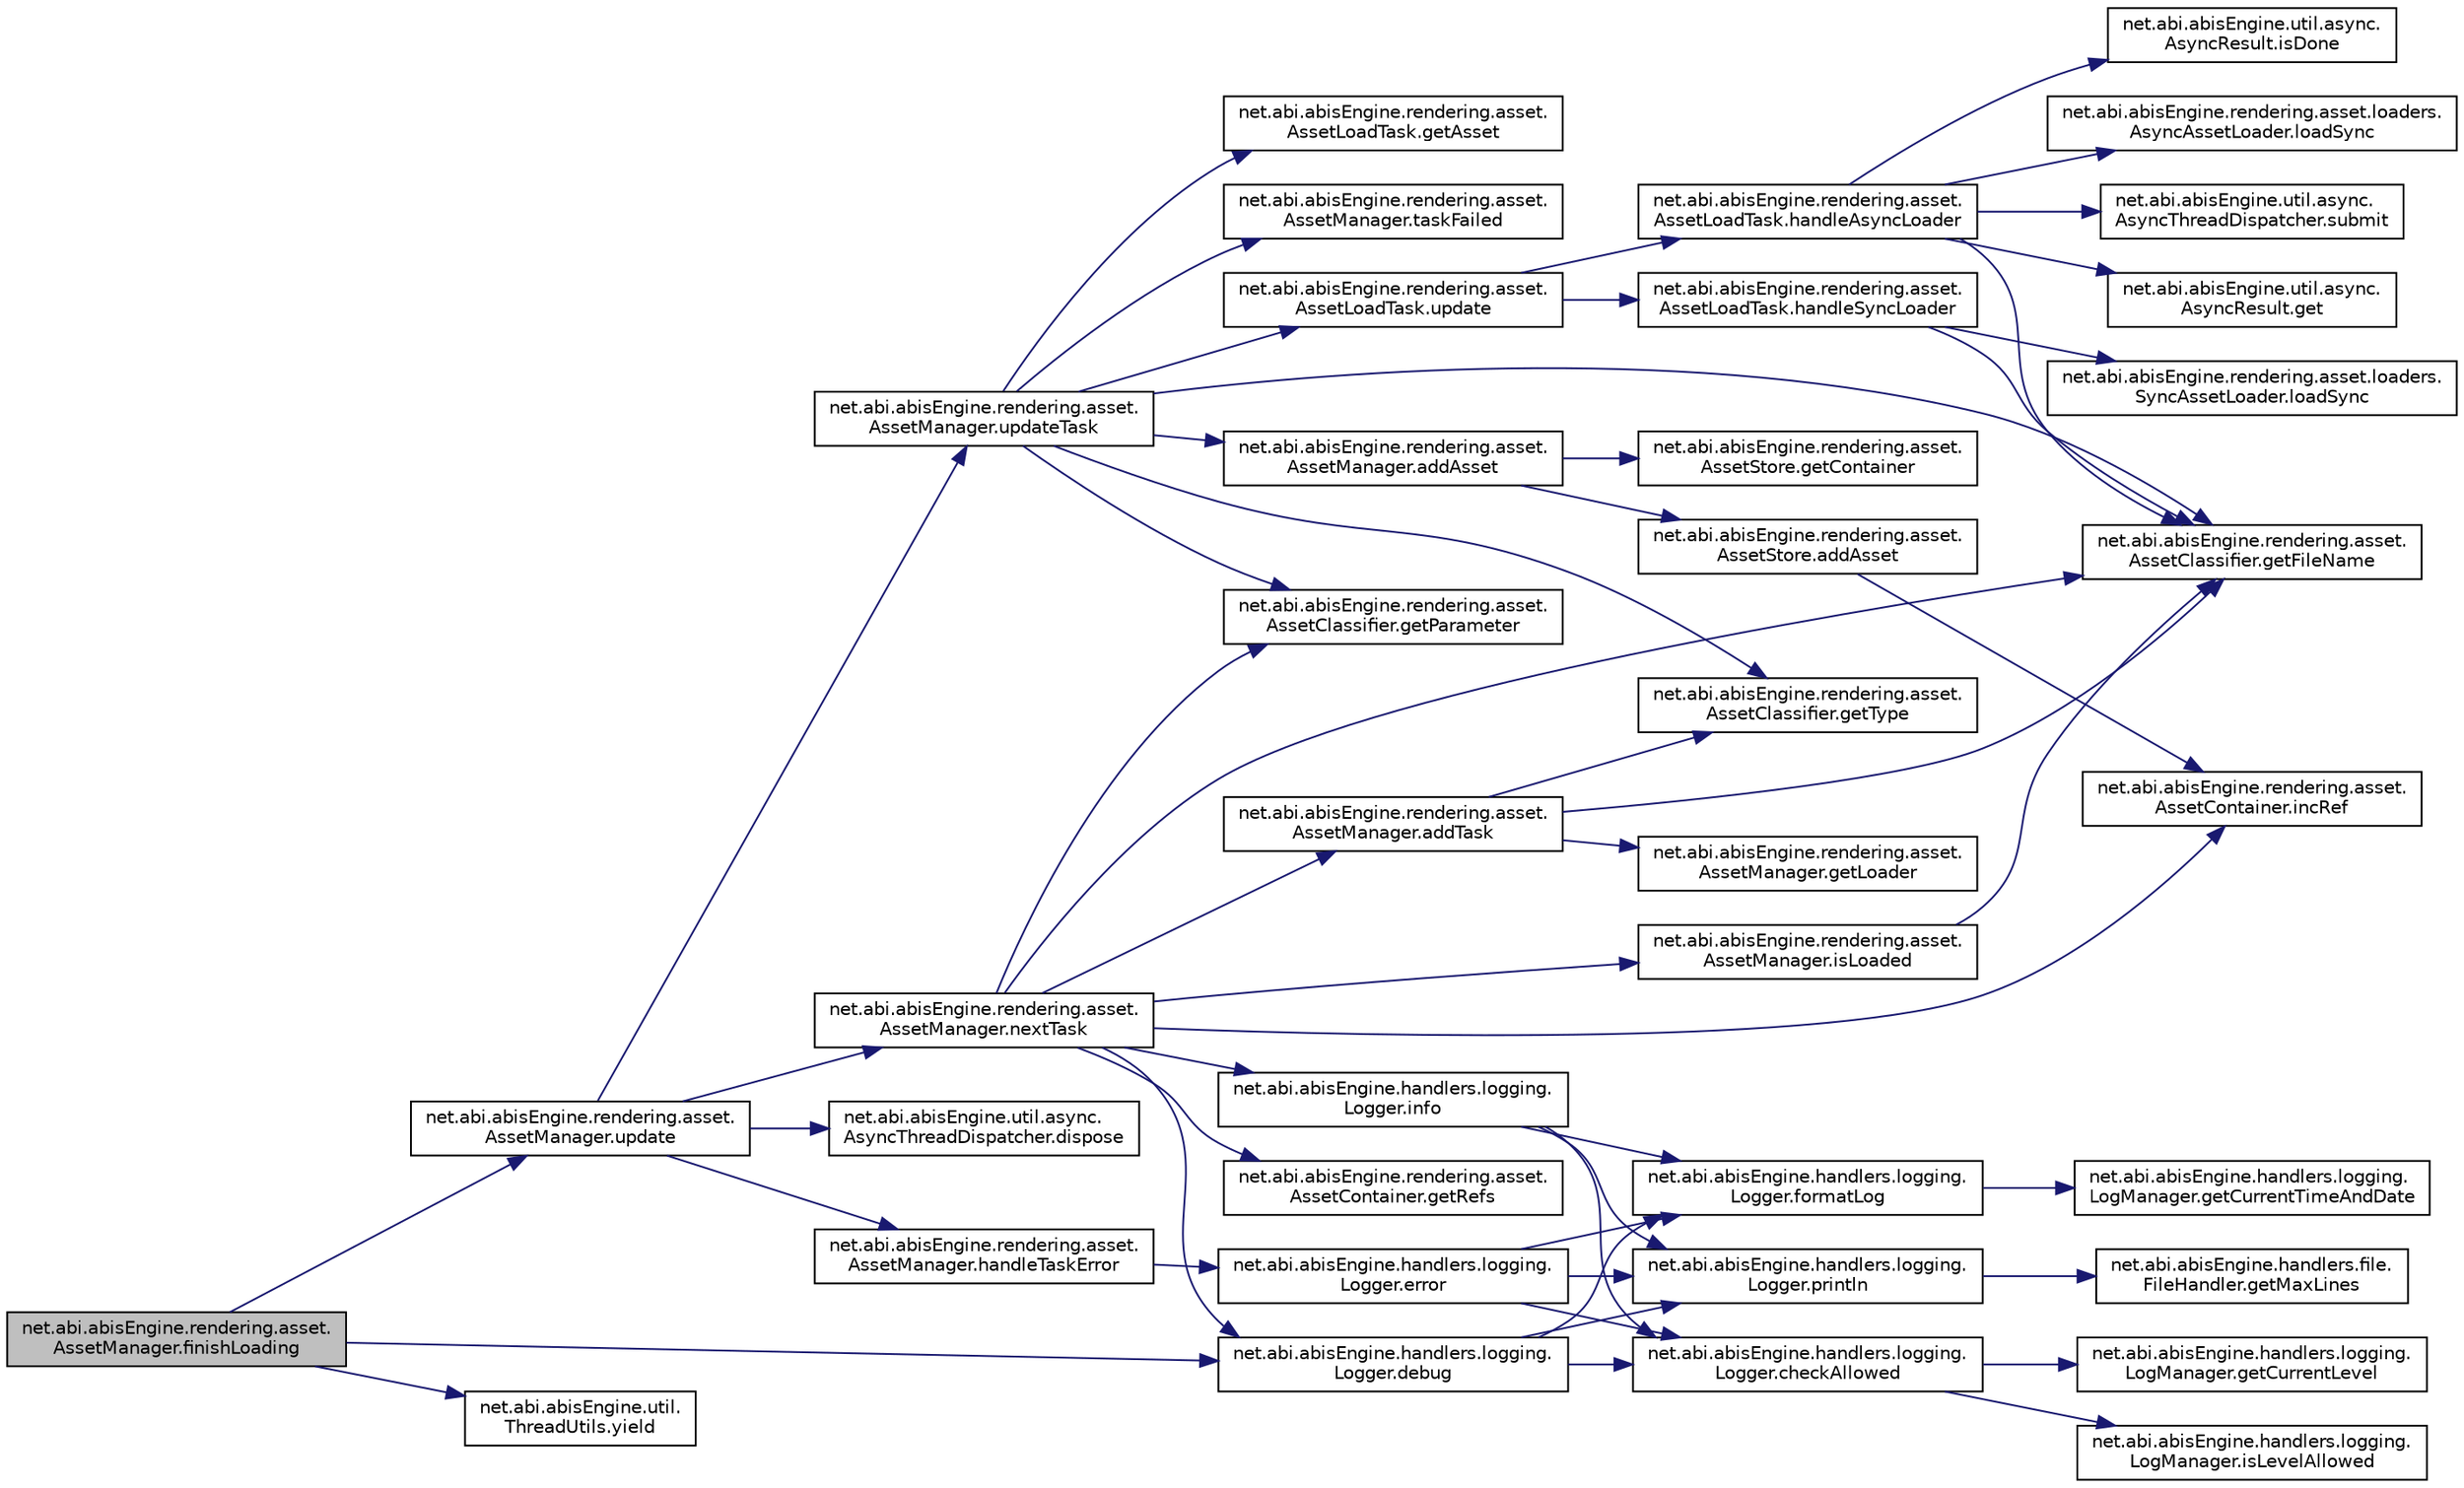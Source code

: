 digraph "net.abi.abisEngine.rendering.asset.AssetManager.finishLoading"
{
 // LATEX_PDF_SIZE
  edge [fontname="Helvetica",fontsize="10",labelfontname="Helvetica",labelfontsize="10"];
  node [fontname="Helvetica",fontsize="10",shape=record];
  rankdir="LR";
  Node1 [label="net.abi.abisEngine.rendering.asset.\lAssetManager.finishLoading",height=0.2,width=0.4,color="black", fillcolor="grey75", style="filled", fontcolor="black",tooltip=" "];
  Node1 -> Node2 [color="midnightblue",fontsize="10",style="solid",fontname="Helvetica"];
  Node2 [label="net.abi.abisEngine.handlers.logging.\lLogger.debug",height=0.2,width=0.4,color="black", fillcolor="white", style="filled",URL="$d1/d70/classnet_1_1abi_1_1abis_engine_1_1handlers_1_1logging_1_1_logger.html#a61a405179fc52b3f42f9d3d613390333",tooltip=" "];
  Node2 -> Node3 [color="midnightblue",fontsize="10",style="solid",fontname="Helvetica"];
  Node3 [label="net.abi.abisEngine.handlers.logging.\lLogger.checkAllowed",height=0.2,width=0.4,color="black", fillcolor="white", style="filled",URL="$d1/d70/classnet_1_1abi_1_1abis_engine_1_1handlers_1_1logging_1_1_logger.html#a13b7504675f442f02ae706a156d7cc13",tooltip=" "];
  Node3 -> Node4 [color="midnightblue",fontsize="10",style="solid",fontname="Helvetica"];
  Node4 [label="net.abi.abisEngine.handlers.logging.\lLogManager.getCurrentLevel",height=0.2,width=0.4,color="black", fillcolor="white", style="filled",URL="$da/d1a/classnet_1_1abi_1_1abis_engine_1_1handlers_1_1logging_1_1_log_manager.html#aefd2b12f57fa489b76386bc1a595cd24",tooltip=" "];
  Node3 -> Node5 [color="midnightblue",fontsize="10",style="solid",fontname="Helvetica"];
  Node5 [label="net.abi.abisEngine.handlers.logging.\lLogManager.isLevelAllowed",height=0.2,width=0.4,color="black", fillcolor="white", style="filled",URL="$da/d1a/classnet_1_1abi_1_1abis_engine_1_1handlers_1_1logging_1_1_log_manager.html#a374085310fb87ec9d7aa8fedbd7bdf5f",tooltip=" "];
  Node2 -> Node6 [color="midnightblue",fontsize="10",style="solid",fontname="Helvetica"];
  Node6 [label="net.abi.abisEngine.handlers.logging.\lLogger.formatLog",height=0.2,width=0.4,color="black", fillcolor="white", style="filled",URL="$d1/d70/classnet_1_1abi_1_1abis_engine_1_1handlers_1_1logging_1_1_logger.html#a751b93e83d31f2234d948985a8472c3c",tooltip=" "];
  Node6 -> Node7 [color="midnightblue",fontsize="10",style="solid",fontname="Helvetica"];
  Node7 [label="net.abi.abisEngine.handlers.logging.\lLogManager.getCurrentTimeAndDate",height=0.2,width=0.4,color="black", fillcolor="white", style="filled",URL="$da/d1a/classnet_1_1abi_1_1abis_engine_1_1handlers_1_1logging_1_1_log_manager.html#ad4e72d19a4ef8512439ccd41da205c78",tooltip=" "];
  Node2 -> Node8 [color="midnightblue",fontsize="10",style="solid",fontname="Helvetica"];
  Node8 [label="net.abi.abisEngine.handlers.logging.\lLogger.println",height=0.2,width=0.4,color="black", fillcolor="white", style="filled",URL="$d1/d70/classnet_1_1abi_1_1abis_engine_1_1handlers_1_1logging_1_1_logger.html#ad25894ef47ad269a6e56b327c5e5c3cf",tooltip=" "];
  Node8 -> Node9 [color="midnightblue",fontsize="10",style="solid",fontname="Helvetica"];
  Node9 [label="net.abi.abisEngine.handlers.file.\lFileHandler.getMaxLines",height=0.2,width=0.4,color="black", fillcolor="white", style="filled",URL="$d4/d32/classnet_1_1abi_1_1abis_engine_1_1handlers_1_1file_1_1_file_handler.html#aa4eaca3163774bc59be7b3709cece75e",tooltip=" "];
  Node1 -> Node10 [color="midnightblue",fontsize="10",style="solid",fontname="Helvetica"];
  Node10 [label="net.abi.abisEngine.rendering.asset.\lAssetManager.update",height=0.2,width=0.4,color="black", fillcolor="white", style="filled",URL="$d1/d92/classnet_1_1abi_1_1abis_engine_1_1rendering_1_1asset_1_1_asset_manager.html#af61fef4064a3e74ff1d0056f2d80427c",tooltip=" "];
  Node10 -> Node11 [color="midnightblue",fontsize="10",style="solid",fontname="Helvetica"];
  Node11 [label="net.abi.abisEngine.util.async.\lAsyncThreadDispatcher.dispose",height=0.2,width=0.4,color="black", fillcolor="white", style="filled",URL="$d8/dd7/classnet_1_1abi_1_1abis_engine_1_1util_1_1async_1_1_async_thread_dispatcher.html#a177cf098d76894145ba8ee9268646fc1",tooltip=" "];
  Node10 -> Node12 [color="midnightblue",fontsize="10",style="solid",fontname="Helvetica"];
  Node12 [label="net.abi.abisEngine.rendering.asset.\lAssetManager.handleTaskError",height=0.2,width=0.4,color="black", fillcolor="white", style="filled",URL="$d1/d92/classnet_1_1abi_1_1abis_engine_1_1rendering_1_1asset_1_1_asset_manager.html#a682c4ce70709b02c3edf5185ac7de71c",tooltip=" "];
  Node12 -> Node13 [color="midnightblue",fontsize="10",style="solid",fontname="Helvetica"];
  Node13 [label="net.abi.abisEngine.handlers.logging.\lLogger.error",height=0.2,width=0.4,color="black", fillcolor="white", style="filled",URL="$d1/d70/classnet_1_1abi_1_1abis_engine_1_1handlers_1_1logging_1_1_logger.html#a727393246670340903256caee1911ee8",tooltip=" "];
  Node13 -> Node3 [color="midnightblue",fontsize="10",style="solid",fontname="Helvetica"];
  Node13 -> Node6 [color="midnightblue",fontsize="10",style="solid",fontname="Helvetica"];
  Node13 -> Node8 [color="midnightblue",fontsize="10",style="solid",fontname="Helvetica"];
  Node10 -> Node14 [color="midnightblue",fontsize="10",style="solid",fontname="Helvetica"];
  Node14 [label="net.abi.abisEngine.rendering.asset.\lAssetManager.nextTask",height=0.2,width=0.4,color="black", fillcolor="white", style="filled",URL="$d1/d92/classnet_1_1abi_1_1abis_engine_1_1rendering_1_1asset_1_1_asset_manager.html#a2b9e41640d45ca1fe10d26b3d26d15d9",tooltip=" "];
  Node14 -> Node15 [color="midnightblue",fontsize="10",style="solid",fontname="Helvetica"];
  Node15 [label="net.abi.abisEngine.rendering.asset.\lAssetManager.addTask",height=0.2,width=0.4,color="black", fillcolor="white", style="filled",URL="$d1/d92/classnet_1_1abi_1_1abis_engine_1_1rendering_1_1asset_1_1_asset_manager.html#a7629edf3450f6391a6d3ee02fad888cd",tooltip=" "];
  Node15 -> Node16 [color="midnightblue",fontsize="10",style="solid",fontname="Helvetica"];
  Node16 [label="net.abi.abisEngine.rendering.asset.\lAssetClassifier.getFileName",height=0.2,width=0.4,color="black", fillcolor="white", style="filled",URL="$d8/d3c/classnet_1_1abi_1_1abis_engine_1_1rendering_1_1asset_1_1_asset_classifier.html#a0ead7cec217293e9bba78e518abd224c",tooltip=" "];
  Node15 -> Node17 [color="midnightblue",fontsize="10",style="solid",fontname="Helvetica"];
  Node17 [label="net.abi.abisEngine.rendering.asset.\lAssetManager.getLoader",height=0.2,width=0.4,color="black", fillcolor="white", style="filled",URL="$d1/d92/classnet_1_1abi_1_1abis_engine_1_1rendering_1_1asset_1_1_asset_manager.html#a6c3009b2fe2dabf3d783e7eea9bd0689",tooltip=" "];
  Node15 -> Node18 [color="midnightblue",fontsize="10",style="solid",fontname="Helvetica"];
  Node18 [label="net.abi.abisEngine.rendering.asset.\lAssetClassifier.getType",height=0.2,width=0.4,color="black", fillcolor="white", style="filled",URL="$d8/d3c/classnet_1_1abi_1_1abis_engine_1_1rendering_1_1asset_1_1_asset_classifier.html#ad3d2a0f50ba5dcb11c930078330e528d",tooltip=" "];
  Node14 -> Node2 [color="midnightblue",fontsize="10",style="solid",fontname="Helvetica"];
  Node14 -> Node16 [color="midnightblue",fontsize="10",style="solid",fontname="Helvetica"];
  Node14 -> Node19 [color="midnightblue",fontsize="10",style="solid",fontname="Helvetica"];
  Node19 [label="net.abi.abisEngine.rendering.asset.\lAssetClassifier.getParameter",height=0.2,width=0.4,color="black", fillcolor="white", style="filled",URL="$d8/d3c/classnet_1_1abi_1_1abis_engine_1_1rendering_1_1asset_1_1_asset_classifier.html#a9299b24e3a3f7b8ebb3efd4747a1133a",tooltip=" "];
  Node14 -> Node20 [color="midnightblue",fontsize="10",style="solid",fontname="Helvetica"];
  Node20 [label="net.abi.abisEngine.rendering.asset.\lAssetContainer.getRefs",height=0.2,width=0.4,color="black", fillcolor="white", style="filled",URL="$dc/dfb/classnet_1_1abi_1_1abis_engine_1_1rendering_1_1asset_1_1_asset_container.html#aa5f0be632edb97a4e1db0c8119e9b1b2",tooltip=" "];
  Node14 -> Node21 [color="midnightblue",fontsize="10",style="solid",fontname="Helvetica"];
  Node21 [label="net.abi.abisEngine.rendering.asset.\lAssetContainer.incRef",height=0.2,width=0.4,color="black", fillcolor="white", style="filled",URL="$dc/dfb/classnet_1_1abi_1_1abis_engine_1_1rendering_1_1asset_1_1_asset_container.html#a4453cabc679dcb721856d71b7b1e2933",tooltip=" "];
  Node14 -> Node22 [color="midnightblue",fontsize="10",style="solid",fontname="Helvetica"];
  Node22 [label="net.abi.abisEngine.handlers.logging.\lLogger.info",height=0.2,width=0.4,color="black", fillcolor="white", style="filled",URL="$d1/d70/classnet_1_1abi_1_1abis_engine_1_1handlers_1_1logging_1_1_logger.html#a0e4cf20d52e54cb9d8b36fc07a5df35e",tooltip=" "];
  Node22 -> Node3 [color="midnightblue",fontsize="10",style="solid",fontname="Helvetica"];
  Node22 -> Node6 [color="midnightblue",fontsize="10",style="solid",fontname="Helvetica"];
  Node22 -> Node8 [color="midnightblue",fontsize="10",style="solid",fontname="Helvetica"];
  Node14 -> Node23 [color="midnightblue",fontsize="10",style="solid",fontname="Helvetica"];
  Node23 [label="net.abi.abisEngine.rendering.asset.\lAssetManager.isLoaded",height=0.2,width=0.4,color="black", fillcolor="white", style="filled",URL="$d1/d92/classnet_1_1abi_1_1abis_engine_1_1rendering_1_1asset_1_1_asset_manager.html#ac4552c7e796be3054abbac8452a6b562",tooltip=" "];
  Node23 -> Node16 [color="midnightblue",fontsize="10",style="solid",fontname="Helvetica"];
  Node10 -> Node24 [color="midnightblue",fontsize="10",style="solid",fontname="Helvetica"];
  Node24 [label="net.abi.abisEngine.rendering.asset.\lAssetManager.updateTask",height=0.2,width=0.4,color="black", fillcolor="white", style="filled",URL="$d1/d92/classnet_1_1abi_1_1abis_engine_1_1rendering_1_1asset_1_1_asset_manager.html#a5c4fb9ec421da603648d2ec5b7646ae3",tooltip=" "];
  Node24 -> Node25 [color="midnightblue",fontsize="10",style="solid",fontname="Helvetica"];
  Node25 [label="net.abi.abisEngine.rendering.asset.\lAssetManager.addAsset",height=0.2,width=0.4,color="black", fillcolor="white", style="filled",URL="$d1/d92/classnet_1_1abi_1_1abis_engine_1_1rendering_1_1asset_1_1_asset_manager.html#acbb2eb3cdc0a516b16f14652f8f9ffc2",tooltip=" "];
  Node25 -> Node26 [color="midnightblue",fontsize="10",style="solid",fontname="Helvetica"];
  Node26 [label="net.abi.abisEngine.rendering.asset.\lAssetStore.addAsset",height=0.2,width=0.4,color="black", fillcolor="white", style="filled",URL="$d0/dfb/classnet_1_1abi_1_1abis_engine_1_1rendering_1_1asset_1_1_asset_store.html#a40ae5c295572af5c5901088244640f06",tooltip=" "];
  Node26 -> Node21 [color="midnightblue",fontsize="10",style="solid",fontname="Helvetica"];
  Node25 -> Node27 [color="midnightblue",fontsize="10",style="solid",fontname="Helvetica"];
  Node27 [label="net.abi.abisEngine.rendering.asset.\lAssetStore.getContainer",height=0.2,width=0.4,color="black", fillcolor="white", style="filled",URL="$d0/dfb/classnet_1_1abi_1_1abis_engine_1_1rendering_1_1asset_1_1_asset_store.html#a587758e39b7e8c8e438bb98c4f5f6d65",tooltip=" "];
  Node24 -> Node28 [color="midnightblue",fontsize="10",style="solid",fontname="Helvetica"];
  Node28 [label="net.abi.abisEngine.rendering.asset.\lAssetLoadTask.getAsset",height=0.2,width=0.4,color="black", fillcolor="white", style="filled",URL="$df/d5c/classnet_1_1abi_1_1abis_engine_1_1rendering_1_1asset_1_1_asset_load_task.html#aa6aac42ab80072a4f60436b95c6b3091",tooltip=" "];
  Node24 -> Node16 [color="midnightblue",fontsize="10",style="solid",fontname="Helvetica"];
  Node24 -> Node19 [color="midnightblue",fontsize="10",style="solid",fontname="Helvetica"];
  Node24 -> Node18 [color="midnightblue",fontsize="10",style="solid",fontname="Helvetica"];
  Node24 -> Node29 [color="midnightblue",fontsize="10",style="solid",fontname="Helvetica"];
  Node29 [label="net.abi.abisEngine.rendering.asset.\lAssetManager.taskFailed",height=0.2,width=0.4,color="black", fillcolor="white", style="filled",URL="$d1/d92/classnet_1_1abi_1_1abis_engine_1_1rendering_1_1asset_1_1_asset_manager.html#ab70d1cbf424d19086374a612cd2ef6a1",tooltip=" "];
  Node24 -> Node30 [color="midnightblue",fontsize="10",style="solid",fontname="Helvetica"];
  Node30 [label="net.abi.abisEngine.rendering.asset.\lAssetLoadTask.update",height=0.2,width=0.4,color="black", fillcolor="white", style="filled",URL="$df/d5c/classnet_1_1abi_1_1abis_engine_1_1rendering_1_1asset_1_1_asset_load_task.html#ae6f79df967b75ce3aa605747935cbfed",tooltip=" "];
  Node30 -> Node31 [color="midnightblue",fontsize="10",style="solid",fontname="Helvetica"];
  Node31 [label="net.abi.abisEngine.rendering.asset.\lAssetLoadTask.handleAsyncLoader",height=0.2,width=0.4,color="black", fillcolor="white", style="filled",URL="$df/d5c/classnet_1_1abi_1_1abis_engine_1_1rendering_1_1asset_1_1_asset_load_task.html#af973ee48c1c0d5068376c99c9d33729a",tooltip=" "];
  Node31 -> Node32 [color="midnightblue",fontsize="10",style="solid",fontname="Helvetica"];
  Node32 [label="net.abi.abisEngine.util.async.\lAsyncResult.get",height=0.2,width=0.4,color="black", fillcolor="white", style="filled",URL="$dd/df9/classnet_1_1abi_1_1abis_engine_1_1util_1_1async_1_1_async_result.html#a91fc470b90af04143cd377a2778263a3",tooltip=" "];
  Node31 -> Node16 [color="midnightblue",fontsize="10",style="solid",fontname="Helvetica"];
  Node31 -> Node33 [color="midnightblue",fontsize="10",style="solid",fontname="Helvetica"];
  Node33 [label="net.abi.abisEngine.util.async.\lAsyncResult.isDone",height=0.2,width=0.4,color="black", fillcolor="white", style="filled",URL="$dd/df9/classnet_1_1abi_1_1abis_engine_1_1util_1_1async_1_1_async_result.html#ab424ec6f444994624e57d6e6a10e9395",tooltip=" "];
  Node31 -> Node34 [color="midnightblue",fontsize="10",style="solid",fontname="Helvetica"];
  Node34 [label="net.abi.abisEngine.rendering.asset.loaders.\lAsyncAssetLoader.loadSync",height=0.2,width=0.4,color="black", fillcolor="white", style="filled",URL="$da/db1/classnet_1_1abi_1_1abis_engine_1_1rendering_1_1asset_1_1loaders_1_1_async_asset_loader.html#a09e687a7322d1b48915efcca92435052",tooltip=" "];
  Node31 -> Node35 [color="midnightblue",fontsize="10",style="solid",fontname="Helvetica"];
  Node35 [label="net.abi.abisEngine.util.async.\lAsyncThreadDispatcher.submit",height=0.2,width=0.4,color="black", fillcolor="white", style="filled",URL="$d8/dd7/classnet_1_1abi_1_1abis_engine_1_1util_1_1async_1_1_async_thread_dispatcher.html#ad5bd91870b2caaa67e18555e70d54f4e",tooltip=" "];
  Node30 -> Node36 [color="midnightblue",fontsize="10",style="solid",fontname="Helvetica"];
  Node36 [label="net.abi.abisEngine.rendering.asset.\lAssetLoadTask.handleSyncLoader",height=0.2,width=0.4,color="black", fillcolor="white", style="filled",URL="$df/d5c/classnet_1_1abi_1_1abis_engine_1_1rendering_1_1asset_1_1_asset_load_task.html#a5caae889ec6a3da42fc39e777df755ca",tooltip=" "];
  Node36 -> Node16 [color="midnightblue",fontsize="10",style="solid",fontname="Helvetica"];
  Node36 -> Node37 [color="midnightblue",fontsize="10",style="solid",fontname="Helvetica"];
  Node37 [label="net.abi.abisEngine.rendering.asset.loaders.\lSyncAssetLoader.loadSync",height=0.2,width=0.4,color="black", fillcolor="white", style="filled",URL="$d7/d80/classnet_1_1abi_1_1abis_engine_1_1rendering_1_1asset_1_1loaders_1_1_sync_asset_loader.html#a1701bfd2ef7d754ee2af9f56344cb64e",tooltip=" "];
  Node1 -> Node38 [color="midnightblue",fontsize="10",style="solid",fontname="Helvetica"];
  Node38 [label="net.abi.abisEngine.util.\lThreadUtils.yield",height=0.2,width=0.4,color="black", fillcolor="white", style="filled",URL="$da/d20/classnet_1_1abi_1_1abis_engine_1_1util_1_1_thread_utils.html#a9ed738dee383537975813a60ecba460d",tooltip=" "];
}
